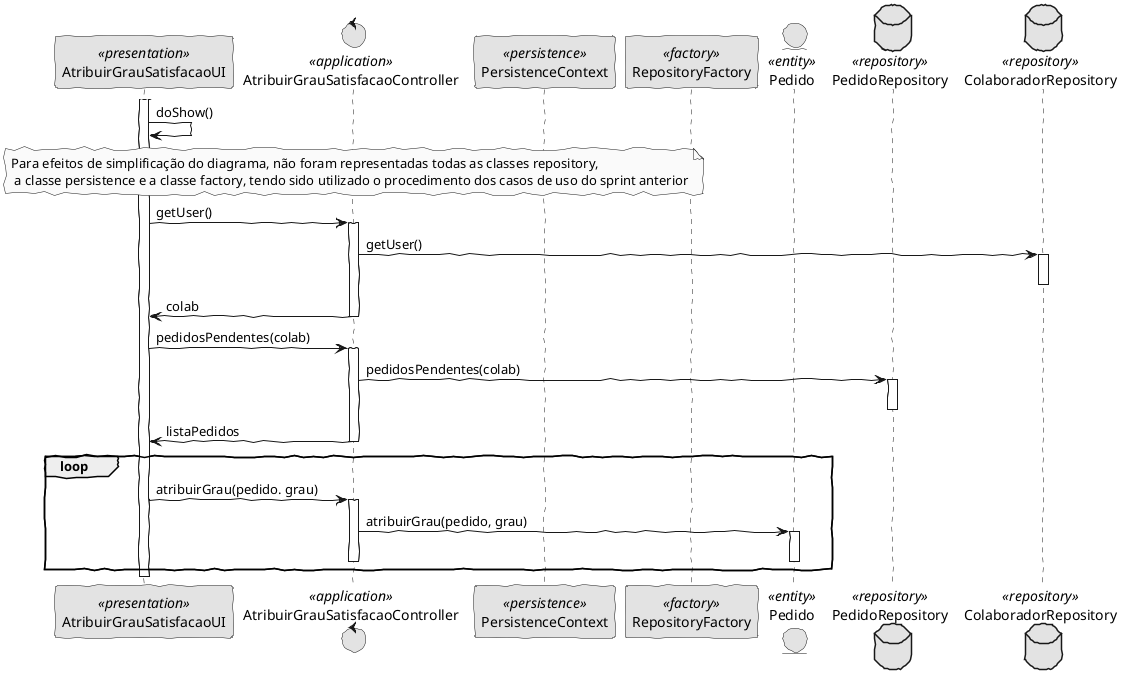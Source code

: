 @startuml
'http://plantuml.com/skinparam.html
skinparam handwritten true
skinparam monochrome true
skinparam packageStyle rect
skinparam defaultFontName FG Virgil
skinparam shadowing false

participant AtribuirGrauSatisfacaoUI as UI <<presentation>>
control AtribuirGrauSatisfacaoController as CTRL <<application>>
participant PersistenceContext as Persistence <<persistence>>
participant RepositoryFactory as Factory <<factory>>
entity Pedido as Ped <<entity>>
database PedidoRepository as PRepository <<repository>>
database ColaboradorRepository as CRepository <<repository>>

activate UI

UI -> UI : doShow()
 note over CTRL: Para efeitos de simplificação do diagrama, não foram representadas todas as classes repository,\n a classe persistence e a classe factory, tendo sido utilizado o procedimento dos casos de uso do sprint anterior
UI -> CTRL: getUser()
    activate CTRL
    CTRL -> CRepository: getUser()
      activate CRepository
      deactivate CRepository
      CTRL -> UI: colab
    deactivate CTRL
    
UI -> CTRL: pedidosPendentes(colab)
    activate CTRL
      CTRL -> PRepository: pedidosPendentes(colab)
      activate PRepository
      deactivate PRepository
      CTRL -> UI: listaPedidos
    deactivate CTRL
loop
UI -> CTRL: atribuirGrau(pedido. grau)
    activate CTRL
      CTRL -> Ped: atribuirGrau(pedido, grau)
      activate Ped
      deactivate Ped
    deactivate CTRL
end
deactivate UI
@enduml

